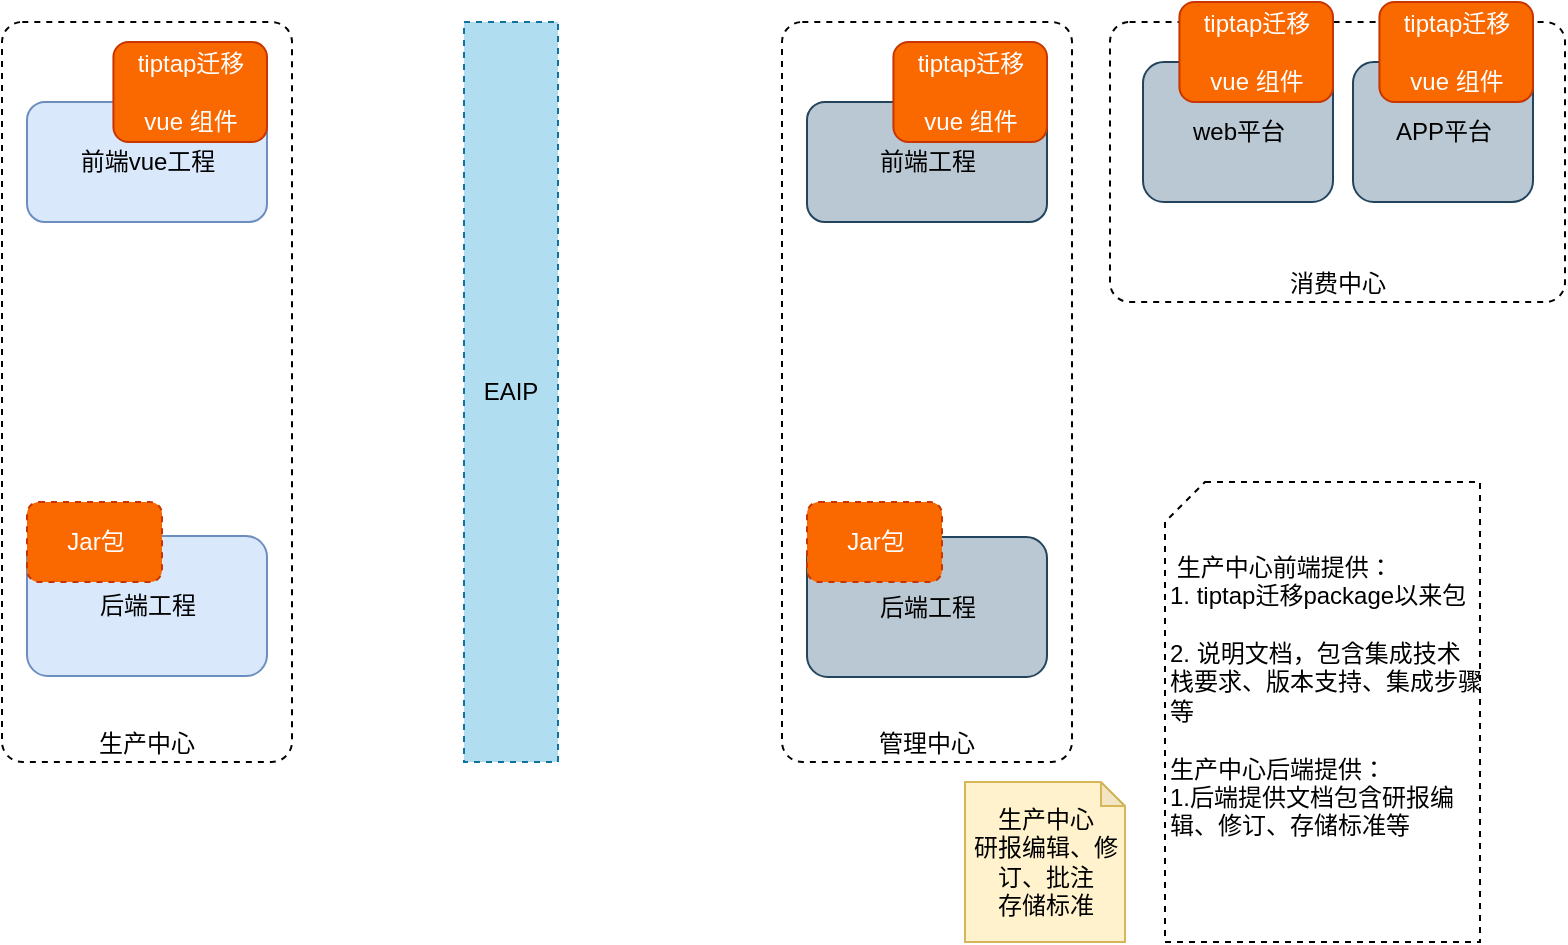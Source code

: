 <mxfile version="20.8.16" type="github">
  <diagram id="C5RBs43oDa-KdzZeNtuy" name="Page-1">
    <mxGraphModel dx="824" dy="561" grid="1" gridSize="10" guides="1" tooltips="1" connect="1" arrows="1" fold="1" page="1" pageScale="1" pageWidth="827" pageHeight="1169" math="0" shadow="0">
      <root>
        <mxCell id="WIyWlLk6GJQsqaUBKTNV-0" />
        <mxCell id="WIyWlLk6GJQsqaUBKTNV-1" parent="WIyWlLk6GJQsqaUBKTNV-0" />
        <mxCell id="l_-BqYWKeUryHRCesAHR-17" value="消费中心" style="rounded=1;whiteSpace=wrap;html=1;fontSize=12;glass=0;strokeWidth=1;shadow=0;labelBackgroundColor=none;fillColor=none;verticalAlign=bottom;arcSize=7;dashed=1;" vertex="1" parent="WIyWlLk6GJQsqaUBKTNV-1">
          <mxGeometry x="614" y="30" width="227.5" height="140" as="geometry" />
        </mxCell>
        <mxCell id="l_-BqYWKeUryHRCesAHR-16" value="管理中心" style="rounded=1;whiteSpace=wrap;html=1;fontSize=12;glass=0;strokeWidth=1;shadow=0;labelBackgroundColor=none;fillColor=none;verticalAlign=bottom;arcSize=7;dashed=1;" vertex="1" parent="WIyWlLk6GJQsqaUBKTNV-1">
          <mxGeometry x="450" y="30" width="145" height="370" as="geometry" />
        </mxCell>
        <mxCell id="WIyWlLk6GJQsqaUBKTNV-3" value="生产中心" style="rounded=1;whiteSpace=wrap;html=1;fontSize=12;glass=0;strokeWidth=1;shadow=0;labelBackgroundColor=none;fillColor=none;verticalAlign=bottom;arcSize=7;dashed=1;" parent="WIyWlLk6GJQsqaUBKTNV-1" vertex="1">
          <mxGeometry x="60" y="30" width="145" height="370" as="geometry" />
        </mxCell>
        <mxCell id="yMlvhr82IjSgIiDCawbg-2" value="后端工程" style="rounded=1;whiteSpace=wrap;html=1;fillColor=#dae8fc;strokeColor=#6c8ebf;verticalAlign=middle;" parent="WIyWlLk6GJQsqaUBKTNV-1" vertex="1">
          <mxGeometry x="72.5" y="287" width="120" height="70" as="geometry" />
        </mxCell>
        <mxCell id="yMlvhr82IjSgIiDCawbg-1" value="前端vue工程" style="rounded=1;whiteSpace=wrap;html=1;fillColor=#dae8fc;strokeColor=#6c8ebf;" parent="WIyWlLk6GJQsqaUBKTNV-1" vertex="1">
          <mxGeometry x="72.5" y="70" width="120" height="60" as="geometry" />
        </mxCell>
        <mxCell id="DzplGdxmA9fShSmXFP6H-3" value="tiptap迁移&lt;br&gt;&lt;br&gt;vue 组件" style="rounded=1;whiteSpace=wrap;html=1;fillColor=#fa6800;strokeColor=#C73500;verticalAlign=middle;fontColor=#ffffff;" parent="WIyWlLk6GJQsqaUBKTNV-1" vertex="1">
          <mxGeometry x="115.71" y="40" width="76.79" height="50" as="geometry" />
        </mxCell>
        <mxCell id="DzplGdxmA9fShSmXFP6H-9" value="前端工程" style="rounded=1;whiteSpace=wrap;html=1;fillColor=#bac8d3;strokeColor=#23445d;" parent="WIyWlLk6GJQsqaUBKTNV-1" vertex="1">
          <mxGeometry x="462.5" y="70" width="120" height="60" as="geometry" />
        </mxCell>
        <mxCell id="DzplGdxmA9fShSmXFP6H-10" value="后端工程" style="rounded=1;whiteSpace=wrap;html=1;fillColor=#bac8d3;strokeColor=#23445d;" parent="WIyWlLk6GJQsqaUBKTNV-1" vertex="1">
          <mxGeometry x="462.5" y="287.5" width="120" height="70" as="geometry" />
        </mxCell>
        <mxCell id="DzplGdxmA9fShSmXFP6H-27" value="web平台" style="rounded=1;whiteSpace=wrap;html=1;fillColor=#bac8d3;strokeColor=#23445d;" parent="WIyWlLk6GJQsqaUBKTNV-1" vertex="1">
          <mxGeometry x="630.5" y="50" width="95" height="70" as="geometry" />
        </mxCell>
        <mxCell id="DzplGdxmA9fShSmXFP6H-28" value="APP平台" style="rounded=1;whiteSpace=wrap;html=1;fillColor=#bac8d3;strokeColor=#23445d;" parent="WIyWlLk6GJQsqaUBKTNV-1" vertex="1">
          <mxGeometry x="735.5" y="50" width="90" height="70" as="geometry" />
        </mxCell>
        <mxCell id="l_-BqYWKeUryHRCesAHR-0" value="&lt;br&gt;&lt;br&gt;&amp;nbsp;生产中心前端提供：&lt;br&gt;1. tiptap迁移package以来包&lt;br&gt;&lt;br&gt;2. 说明文档，包含集成技术栈要求、版本支持、集成步骤等&lt;br&gt;&lt;br&gt;生产中心后端提供：&lt;br&gt;1.后端提供文档包含研报编辑、修订、存储标准等" style="shape=card;whiteSpace=wrap;html=1;dashed=1;size=20;verticalAlign=top;align=left;" vertex="1" parent="WIyWlLk6GJQsqaUBKTNV-1">
          <mxGeometry x="641.5" y="260" width="157.5" height="230" as="geometry" />
        </mxCell>
        <mxCell id="l_-BqYWKeUryHRCesAHR-1" value="生产中心&lt;br&gt;研报编辑、修订、批注&lt;br&gt;存储标准" style="shape=note;whiteSpace=wrap;html=1;backgroundOutline=1;darkOpacity=0.05;size=12;fillColor=#fff2cc;strokeColor=#d6b656;" vertex="1" parent="WIyWlLk6GJQsqaUBKTNV-1">
          <mxGeometry x="541.5" y="410" width="80" height="80" as="geometry" />
        </mxCell>
        <mxCell id="l_-BqYWKeUryHRCesAHR-27" value="Jar包" style="rounded=1;whiteSpace=wrap;html=1;dashed=1;sketch=0;fillColor=#fa6800;fontColor=#ffffff;strokeColor=#C73500;" vertex="1" parent="WIyWlLk6GJQsqaUBKTNV-1">
          <mxGeometry x="72.5" y="270" width="67.5" height="40" as="geometry" />
        </mxCell>
        <mxCell id="l_-BqYWKeUryHRCesAHR-32" value="tiptap迁移&lt;br&gt;&lt;br&gt;vue 组件" style="rounded=1;whiteSpace=wrap;html=1;fillColor=#fa6800;strokeColor=#C73500;verticalAlign=middle;fontColor=#ffffff;" vertex="1" parent="WIyWlLk6GJQsqaUBKTNV-1">
          <mxGeometry x="505.71" y="40" width="76.79" height="50" as="geometry" />
        </mxCell>
        <mxCell id="l_-BqYWKeUryHRCesAHR-33" value="tiptap迁移&lt;br&gt;&lt;br&gt;vue 组件" style="rounded=1;whiteSpace=wrap;html=1;fillColor=#fa6800;strokeColor=#C73500;verticalAlign=middle;fontColor=#ffffff;" vertex="1" parent="WIyWlLk6GJQsqaUBKTNV-1">
          <mxGeometry x="648.71" y="20" width="76.79" height="50" as="geometry" />
        </mxCell>
        <mxCell id="l_-BqYWKeUryHRCesAHR-34" value="tiptap迁移&lt;br&gt;&lt;br&gt;vue 组件" style="rounded=1;whiteSpace=wrap;html=1;fillColor=#fa6800;strokeColor=#C73500;verticalAlign=middle;fontColor=#ffffff;" vertex="1" parent="WIyWlLk6GJQsqaUBKTNV-1">
          <mxGeometry x="748.71" y="20" width="76.79" height="50" as="geometry" />
        </mxCell>
        <mxCell id="l_-BqYWKeUryHRCesAHR-35" value="Jar包" style="rounded=1;whiteSpace=wrap;html=1;dashed=1;sketch=0;fillColor=#fa6800;fontColor=#ffffff;strokeColor=#C73500;" vertex="1" parent="WIyWlLk6GJQsqaUBKTNV-1">
          <mxGeometry x="462.5" y="270" width="67.5" height="40" as="geometry" />
        </mxCell>
        <mxCell id="l_-BqYWKeUryHRCesAHR-40" value="EAIP" style="rounded=0;whiteSpace=wrap;html=1;dashed=1;sketch=0;fillColor=#b1ddf0;strokeColor=#10739e;" vertex="1" parent="WIyWlLk6GJQsqaUBKTNV-1">
          <mxGeometry x="291" y="30" width="47" height="370" as="geometry" />
        </mxCell>
      </root>
    </mxGraphModel>
  </diagram>
</mxfile>
